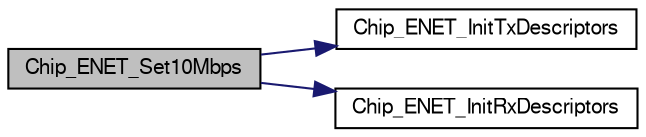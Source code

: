 digraph "Chip_ENET_Set10Mbps"
{
  edge [fontname="FreeSans",fontsize="10",labelfontname="FreeSans",labelfontsize="10"];
  node [fontname="FreeSans",fontsize="10",shape=record];
  rankdir="LR";
  Node1 [label="Chip_ENET_Set10Mbps",height=0.2,width=0.4,color="black", fillcolor="grey75", style="filled", fontcolor="black"];
  Node1 -> Node2 [color="midnightblue",fontsize="10",style="solid"];
  Node2 [label="Chip_ENET_InitTxDescriptors",height=0.2,width=0.4,color="black", fillcolor="white", style="filled",URL="$group__ENET__17XX__40XX.html#ga1e57967b888b1a7bfd4313fd9e70c696",tooltip="Configures the initial ethernet transmit descriptors. "];
  Node1 -> Node3 [color="midnightblue",fontsize="10",style="solid"];
  Node3 [label="Chip_ENET_InitRxDescriptors",height=0.2,width=0.4,color="black", fillcolor="white", style="filled",URL="$group__ENET__17XX__40XX.html#ga04559be4fcfb24203ce9e372750383c1",tooltip="Configures the initial ethernet receive descriptors. "];
}

